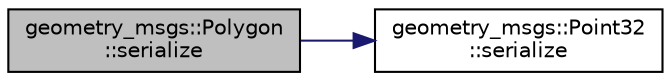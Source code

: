 digraph "geometry_msgs::Polygon::serialize"
{
  edge [fontname="Helvetica",fontsize="10",labelfontname="Helvetica",labelfontsize="10"];
  node [fontname="Helvetica",fontsize="10",shape=record];
  rankdir="LR";
  Node1 [label="geometry_msgs::Polygon\l::serialize",height=0.2,width=0.4,color="black", fillcolor="grey75", style="filled" fontcolor="black"];
  Node1 -> Node2 [color="midnightblue",fontsize="10",style="solid",fontname="Helvetica"];
  Node2 [label="geometry_msgs::Point32\l::serialize",height=0.2,width=0.4,color="black", fillcolor="white", style="filled",URL="$classgeometry__msgs_1_1_point32.html#ac373072aa9aae01c84844a2b961963e8"];
}
